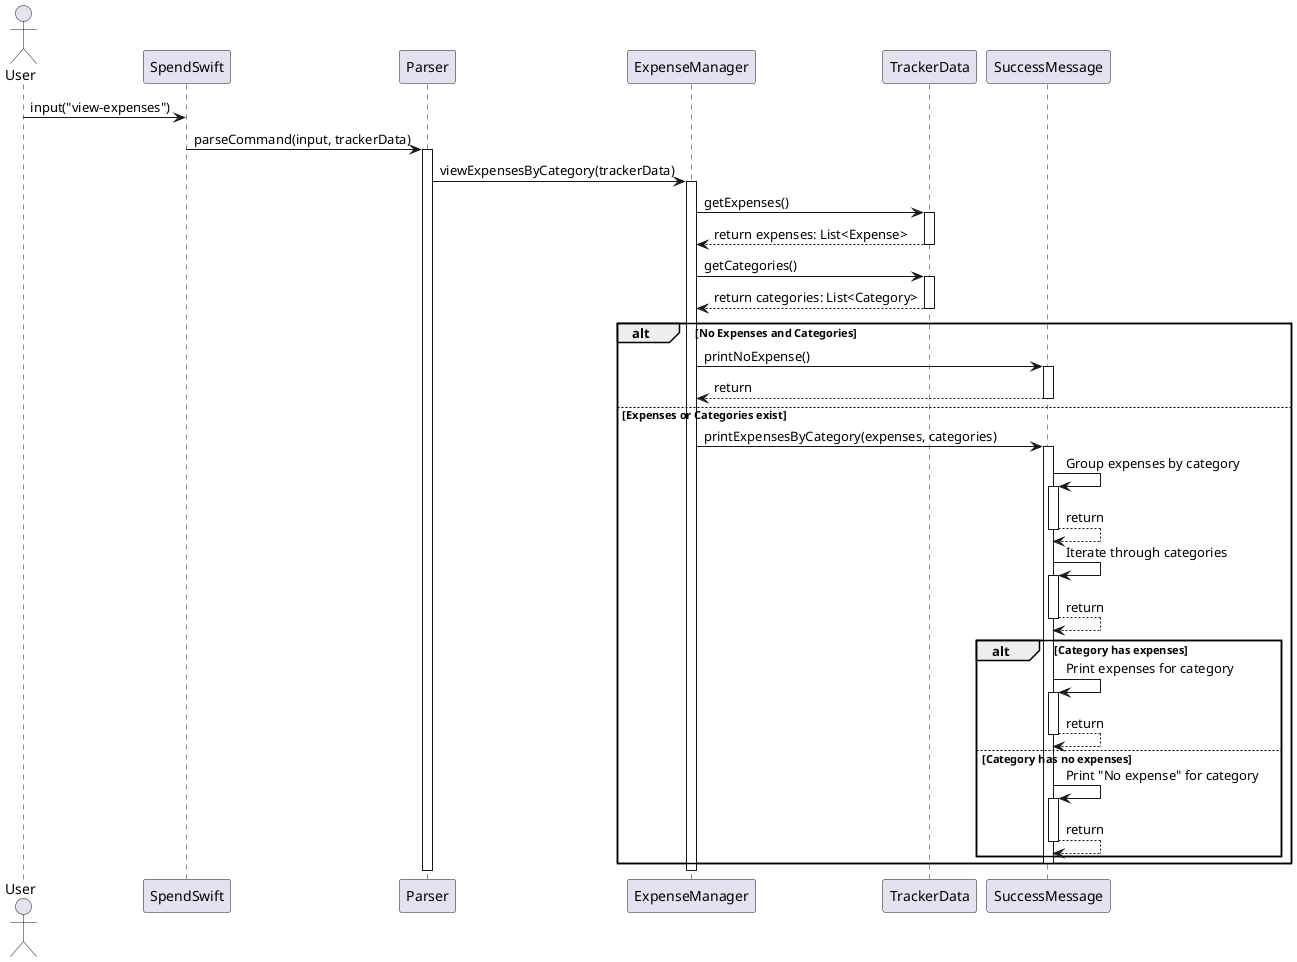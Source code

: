 @startuml
actor User
participant SpendSwift
participant Parser
participant ExpenseManager
participant TrackerData
participant SuccessMessage

User -> SpendSwift : input("view-expenses")
SpendSwift -> Parser : parseCommand(input, trackerData)

activate Parser
Parser -> ExpenseManager : viewExpensesByCategory(trackerData)

activate ExpenseManager
ExpenseManager -> TrackerData : getExpenses()
activate TrackerData
TrackerData --> ExpenseManager : return expenses: List<Expense>
deactivate TrackerData
ExpenseManager -> TrackerData : getCategories()
activate TrackerData
TrackerData --> ExpenseManager : return categories: List<Category>
deactivate TrackerData

alt No Expenses and Categories
    ExpenseManager -> SuccessMessage : printNoExpense()
    activate SuccessMessage
    SuccessMessage --> ExpenseManager : return
    deactivate SuccessMessage
else Expenses or Categories exist
    ExpenseManager -> SuccessMessage : printExpensesByCategory(expenses, categories)

    activate SuccessMessage
    SuccessMessage -> SuccessMessage : Group expenses by category
    activate SuccessMessage
        SuccessMessage --> SuccessMessage : return
        deactivate SuccessMessage
    SuccessMessage -> SuccessMessage : Iterate through categories
    activate SuccessMessage
        SuccessMessage --> SuccessMessage : return
        deactivate SuccessMessage
    alt Category has expenses
        SuccessMessage -> SuccessMessage : Print expenses for category
        activate SuccessMessage
        SuccessMessage --> SuccessMessage : return
        deactivate SuccessMessage
    else Category has no expenses
        SuccessMessage -> SuccessMessage : Print "No expense" for category
        activate SuccessMessage
        SuccessMessage --> SuccessMessage : return
        deactivate SuccessMessage
    end
    deactivate SuccessMessage
end
deactivate ExpenseManager
deactivate Parser

@enduml
